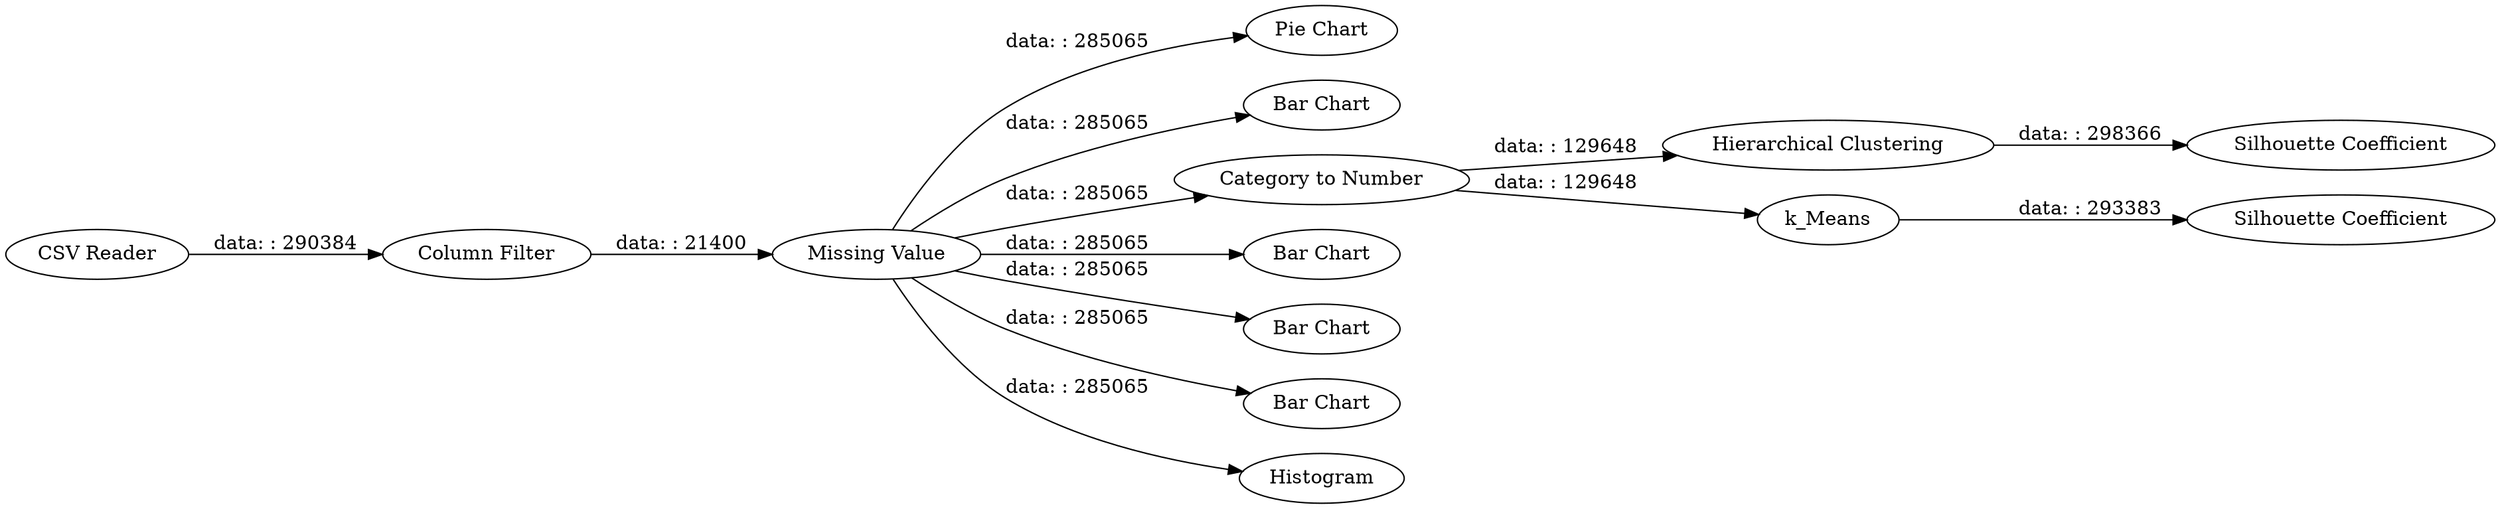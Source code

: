 digraph {
	"5659733884957685781_14" [label="Pie Chart"]
	"5659733884957685781_15" [label="Hierarchical Clustering"]
	"5659733884957685781_16" [label="Silhouette Coefficient"]
	"5659733884957685781_9" [label="Bar Chart"]
	"5659733884957685781_10" [label="Category to Number"]
	"5659733884957685781_3" [label="Missing Value"]
	"5659733884957685781_6" [label="Bar Chart"]
	"5659733884957685781_11" [label=k_Means]
	"5659733884957685781_1" [label="CSV Reader"]
	"5659733884957685781_4" [label="Bar Chart"]
	"5659733884957685781_12" [label="Silhouette Coefficient"]
	"5659733884957685781_2" [label="Column Filter"]
	"5659733884957685781_7" [label="Bar Chart"]
	"5659733884957685781_8" [label=Histogram]
	"5659733884957685781_2" -> "5659733884957685781_3" [label="data: : 21400"]
	"5659733884957685781_3" -> "5659733884957685781_9" [label="data: : 285065"]
	"5659733884957685781_3" -> "5659733884957685781_7" [label="data: : 285065"]
	"5659733884957685781_10" -> "5659733884957685781_15" [label="data: : 129648"]
	"5659733884957685781_3" -> "5659733884957685781_4" [label="data: : 285065"]
	"5659733884957685781_11" -> "5659733884957685781_12" [label="data: : 293383"]
	"5659733884957685781_10" -> "5659733884957685781_11" [label="data: : 129648"]
	"5659733884957685781_3" -> "5659733884957685781_6" [label="data: : 285065"]
	"5659733884957685781_1" -> "5659733884957685781_2" [label="data: : 290384"]
	"5659733884957685781_3" -> "5659733884957685781_10" [label="data: : 285065"]
	"5659733884957685781_3" -> "5659733884957685781_8" [label="data: : 285065"]
	"5659733884957685781_15" -> "5659733884957685781_16" [label="data: : 298366"]
	"5659733884957685781_3" -> "5659733884957685781_14" [label="data: : 285065"]
	rankdir=LR
}
